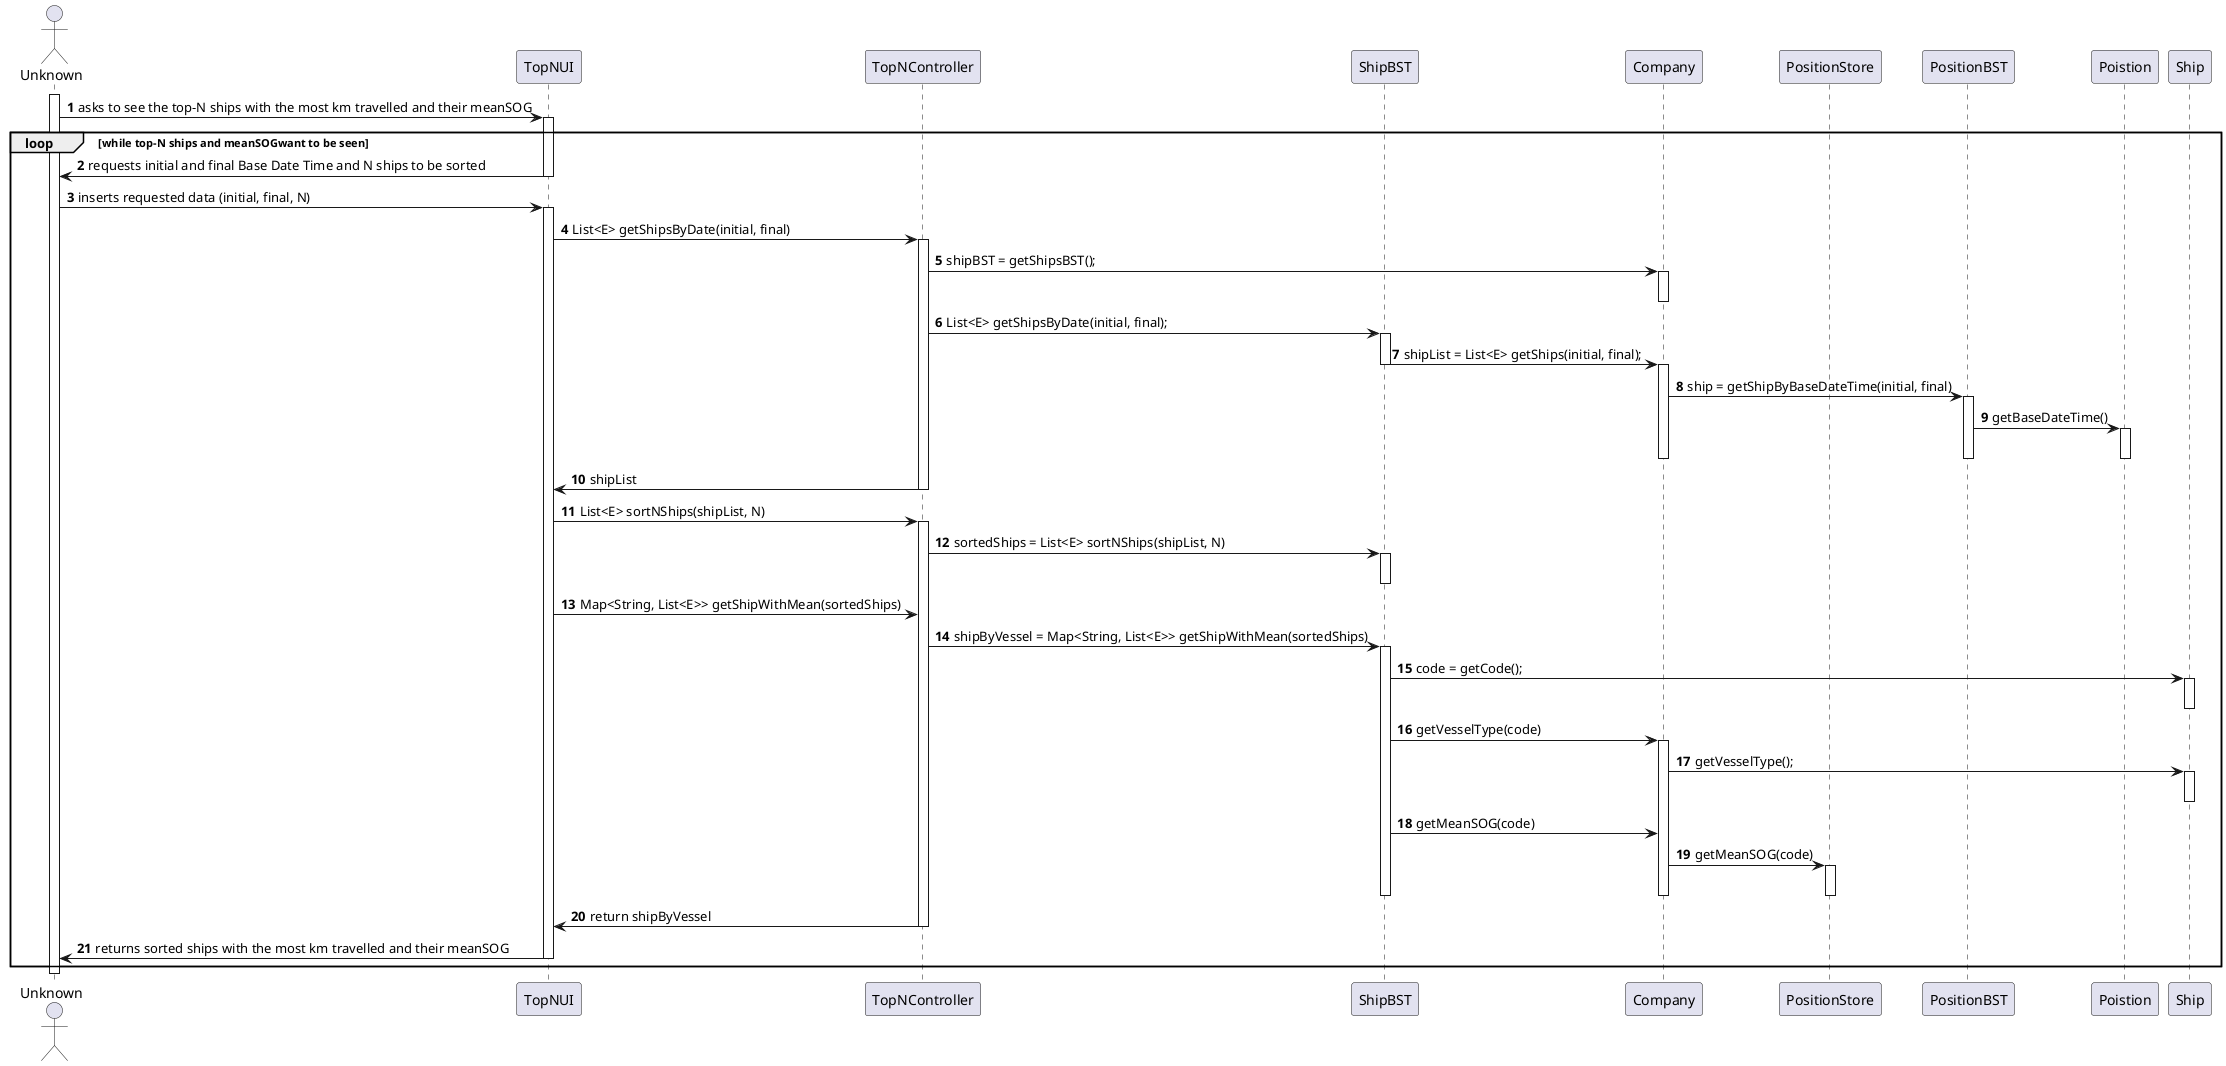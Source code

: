 @startuml
autonumber
'hide footbox
actor "Unknown" as ADM

participant "TopNUI" as UI
participant "TopNController" as CTRL
participant "ShipBST" as STORE
participant "Company" as COMP
participant "PositionStore" as POSITION
participant "PositionBST" as BST
participant "Poistion" as POS
participant "Ship" as SHIP


activate ADM
ADM -> UI : asks to see the top-N ships with the most km travelled and their meanSOG
activate UI
loop while top-N ships and meanSOGwant to be seen
UI -> ADM : requests initial and final Base Date Time and N ships to be sorted
deactivate UI

ADM -> UI : inserts requested data (initial, final, N)
activate UI
UI -> CTRL : List<E> getShipsByDate(initial, final)
activate CTRL
CTRL -> COMP : shipBST = getShipsBST();
activate COMP
deactivate COMP
CTRL -> STORE : List<E> getShipsByDate(initial, final);
activate STORE
STORE -> COMP : shipList = List<E> getShips(initial, final);
deactivate STORE
activate COMP
COMP -> BST : ship = getShipByBaseDateTime(initial, final)
activate BST
BST -> POS : getBaseDateTime()
activate POS
deactivate POS
deactivate BST
deactivate COMP
CTRL -> UI : shipList
deactivate CTRL

UI -> CTRL : List<E> sortNShips(shipList, N)
activate CTRL
CTRL -> STORE : sortedShips = List<E> sortNShips(shipList, N)
activate STORE
deactivate STORE
UI -> CTRL : Map<String, List<E>> getShipWithMean(sortedShips)
CTRL -> STORE : shipByVessel = Map<String, List<E>> getShipWithMean(sortedShips)
activate STORE
STORE -> SHIP : code = getCode();
activate SHIP
deactivate SHIP
STORE -> COMP : getVesselType(code)
activate COMP
COMP -> SHIP : getVesselType();
activate SHIP
deactivate SHIP
STORE -> COMP : getMeanSOG(code)
COMP -> POSITION : getMeanSOG(code)
activate POSITION
deactivate POSITION
deactivate COMP
deactivate STORE
CTRL -> UI : return shipByVessel
deactivate CTRL
UI -> ADM : returns sorted ships with the most km travelled and their meanSOG
deactivate UI
end
deactivate ADM
@enduml